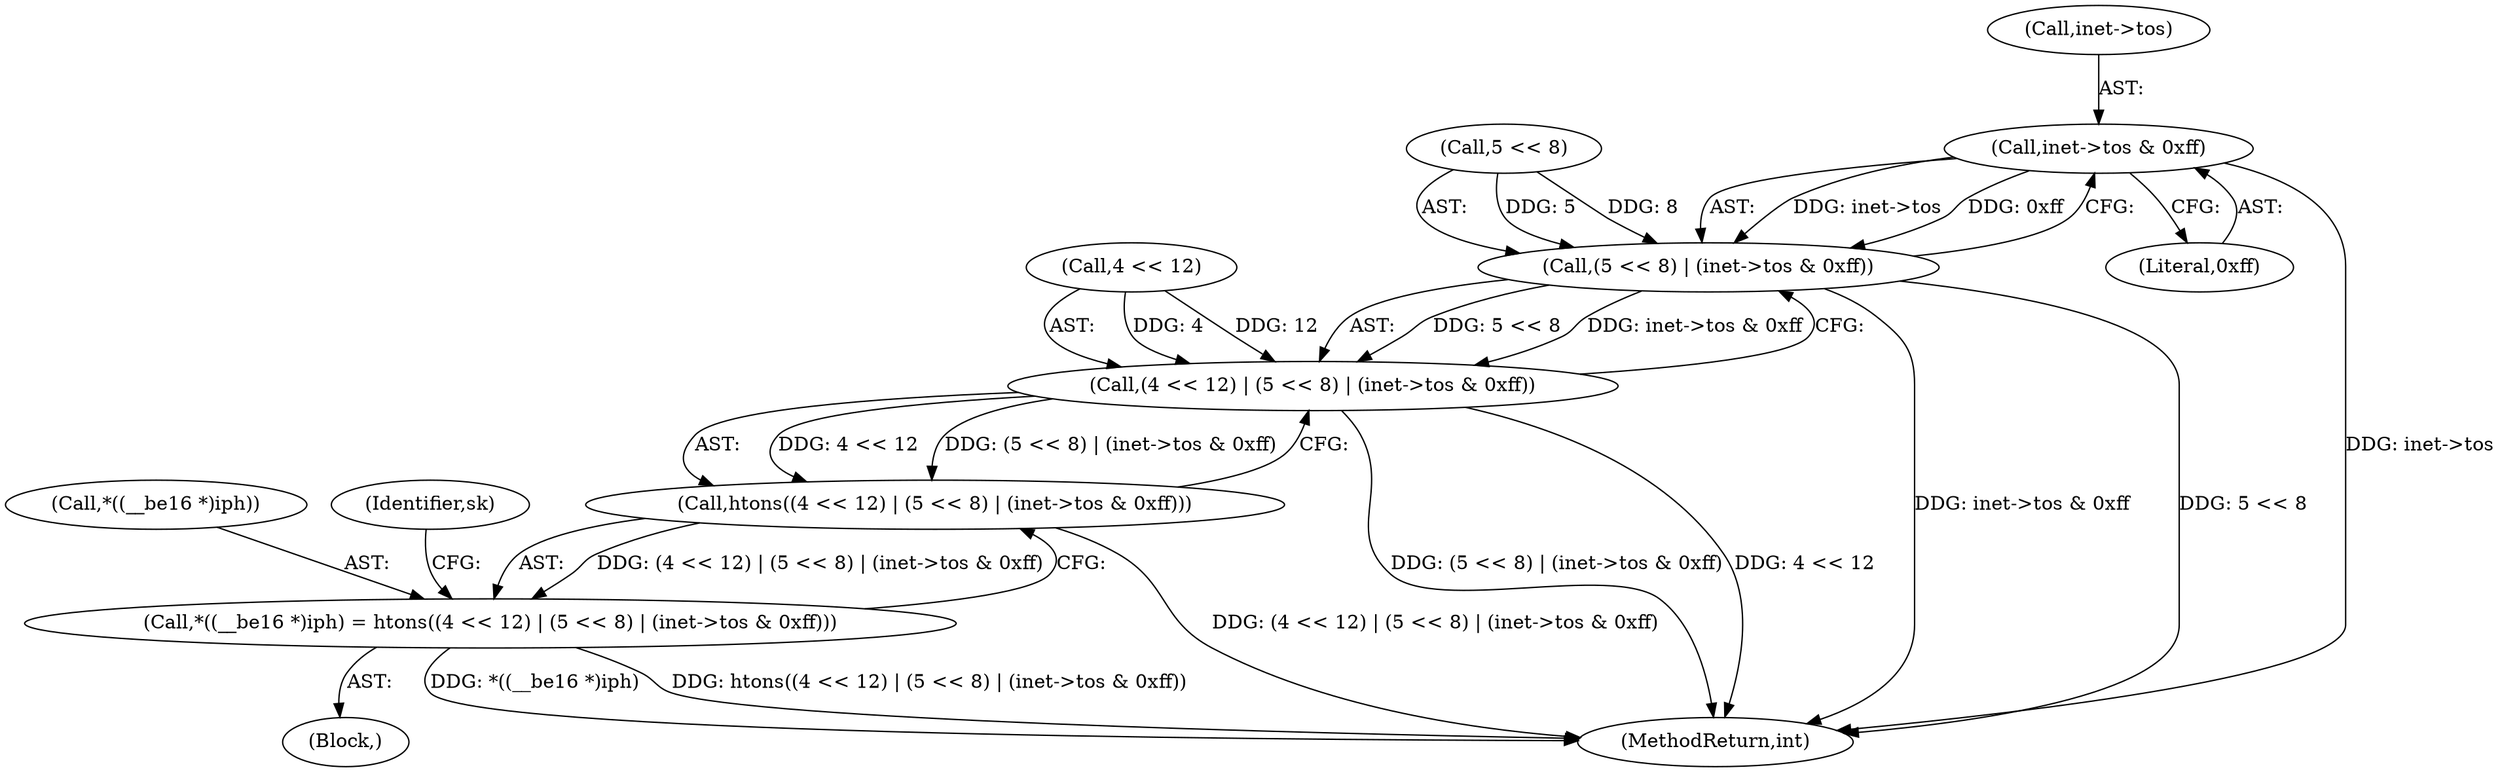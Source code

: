 digraph "0_linux_f6d8bd051c391c1c0458a30b2a7abcd939329259_22@pointer" {
"1000264" [label="(Call,inet->tos & 0xff)"];
"1000260" [label="(Call,(5 << 8) | (inet->tos & 0xff))"];
"1000256" [label="(Call,(4 << 12) | (5 << 8) | (inet->tos & 0xff))"];
"1000255" [label="(Call,htons((4 << 12) | (5 << 8) | (inet->tos & 0xff)))"];
"1000250" [label="(Call,*((__be16 *)iph) = htons((4 << 12) | (5 << 8) | (inet->tos & 0xff)))"];
"1000251" [label="(Call,*((__be16 *)iph))"];
"1000268" [label="(Literal,0xff)"];
"1000250" [label="(Call,*((__be16 *)iph) = htons((4 << 12) | (5 << 8) | (inet->tos & 0xff)))"];
"1000108" [label="(Block,)"];
"1000256" [label="(Call,(4 << 12) | (5 << 8) | (inet->tos & 0xff))"];
"1000260" [label="(Call,(5 << 8) | (inet->tos & 0xff))"];
"1000261" [label="(Call,5 << 8)"];
"1000272" [label="(Identifier,sk)"];
"1000387" [label="(MethodReturn,int)"];
"1000265" [label="(Call,inet->tos)"];
"1000257" [label="(Call,4 << 12)"];
"1000264" [label="(Call,inet->tos & 0xff)"];
"1000255" [label="(Call,htons((4 << 12) | (5 << 8) | (inet->tos & 0xff)))"];
"1000264" -> "1000260"  [label="AST: "];
"1000264" -> "1000268"  [label="CFG: "];
"1000265" -> "1000264"  [label="AST: "];
"1000268" -> "1000264"  [label="AST: "];
"1000260" -> "1000264"  [label="CFG: "];
"1000264" -> "1000387"  [label="DDG: inet->tos"];
"1000264" -> "1000260"  [label="DDG: inet->tos"];
"1000264" -> "1000260"  [label="DDG: 0xff"];
"1000260" -> "1000256"  [label="AST: "];
"1000261" -> "1000260"  [label="AST: "];
"1000256" -> "1000260"  [label="CFG: "];
"1000260" -> "1000387"  [label="DDG: inet->tos & 0xff"];
"1000260" -> "1000387"  [label="DDG: 5 << 8"];
"1000260" -> "1000256"  [label="DDG: 5 << 8"];
"1000260" -> "1000256"  [label="DDG: inet->tos & 0xff"];
"1000261" -> "1000260"  [label="DDG: 5"];
"1000261" -> "1000260"  [label="DDG: 8"];
"1000256" -> "1000255"  [label="AST: "];
"1000257" -> "1000256"  [label="AST: "];
"1000255" -> "1000256"  [label="CFG: "];
"1000256" -> "1000387"  [label="DDG: (5 << 8) | (inet->tos & 0xff)"];
"1000256" -> "1000387"  [label="DDG: 4 << 12"];
"1000256" -> "1000255"  [label="DDG: 4 << 12"];
"1000256" -> "1000255"  [label="DDG: (5 << 8) | (inet->tos & 0xff)"];
"1000257" -> "1000256"  [label="DDG: 4"];
"1000257" -> "1000256"  [label="DDG: 12"];
"1000255" -> "1000250"  [label="AST: "];
"1000250" -> "1000255"  [label="CFG: "];
"1000255" -> "1000387"  [label="DDG: (4 << 12) | (5 << 8) | (inet->tos & 0xff)"];
"1000255" -> "1000250"  [label="DDG: (4 << 12) | (5 << 8) | (inet->tos & 0xff)"];
"1000250" -> "1000108"  [label="AST: "];
"1000251" -> "1000250"  [label="AST: "];
"1000272" -> "1000250"  [label="CFG: "];
"1000250" -> "1000387"  [label="DDG: *((__be16 *)iph)"];
"1000250" -> "1000387"  [label="DDG: htons((4 << 12) | (5 << 8) | (inet->tos & 0xff))"];
}
